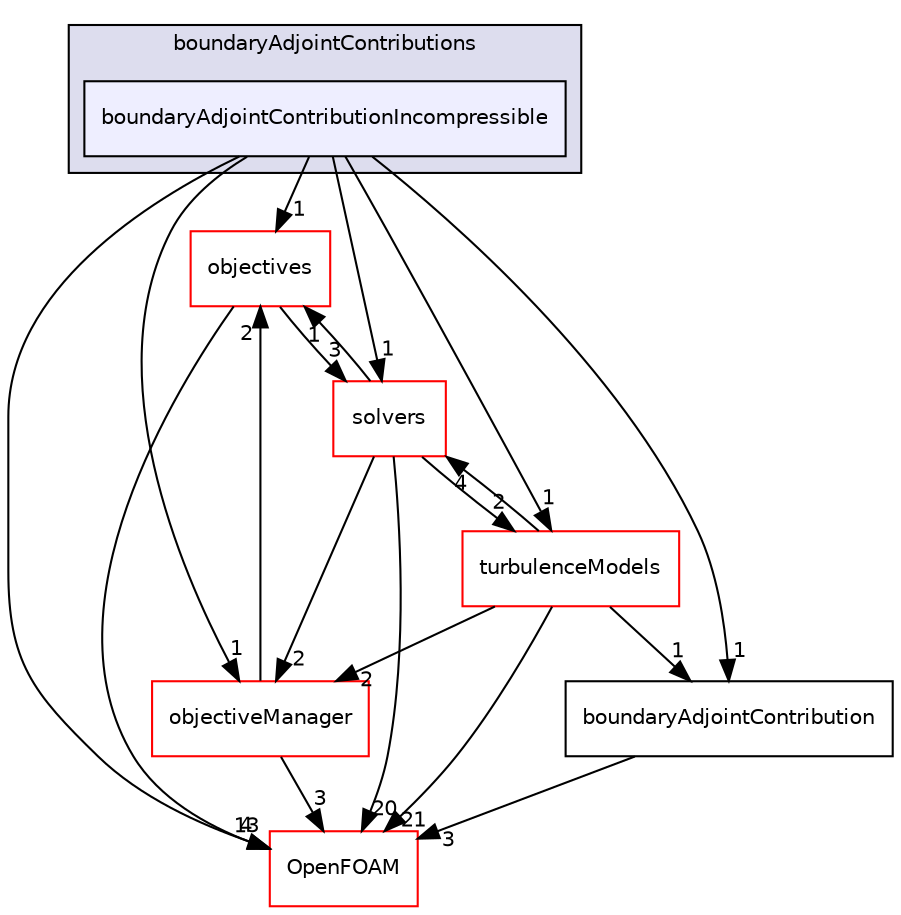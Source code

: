 digraph "src/optimisation/adjointOptimisation/adjoint/boundaryAdjointContributions/boundaryAdjointContributionIncompressible" {
  bgcolor=transparent;
  compound=true
  node [ fontsize="10", fontname="Helvetica"];
  edge [ labelfontsize="10", labelfontname="Helvetica"];
  subgraph clusterdir_3c0395a0b3704d24024ddd387bcbaf66 {
    graph [ bgcolor="#ddddee", pencolor="black", label="boundaryAdjointContributions" fontname="Helvetica", fontsize="10", URL="dir_3c0395a0b3704d24024ddd387bcbaf66.html"]
  dir_9872a92ff1f58c1d1c68d35de5be5d78 [shape=box, label="boundaryAdjointContributionIncompressible", style="filled", fillcolor="#eeeeff", pencolor="black", URL="dir_9872a92ff1f58c1d1c68d35de5be5d78.html"];
  }
  dir_1b1529705a9baeac752d91ac401dda71 [shape=box label="objectives" color="red" URL="dir_1b1529705a9baeac752d91ac401dda71.html"];
  dir_f1ea2e00111d8324be054b4e32e6ee53 [shape=box label="solvers" color="red" URL="dir_f1ea2e00111d8324be054b4e32e6ee53.html"];
  dir_df4d411816fa2103c27e0f87f824bd4d [shape=box label="objectiveManager" color="red" URL="dir_df4d411816fa2103c27e0f87f824bd4d.html"];
  dir_65c5a1cbdce3964d4a2bd5a2c0168e6b [shape=box label="turbulenceModels" color="red" URL="dir_65c5a1cbdce3964d4a2bd5a2c0168e6b.html"];
  dir_c5473ff19b20e6ec4dfe5c310b3778a8 [shape=box label="OpenFOAM" color="red" URL="dir_c5473ff19b20e6ec4dfe5c310b3778a8.html"];
  dir_1ccd8fde3126912887f86bf12bbc609e [shape=box label="boundaryAdjointContribution" URL="dir_1ccd8fde3126912887f86bf12bbc609e.html"];
  dir_1b1529705a9baeac752d91ac401dda71->dir_f1ea2e00111d8324be054b4e32e6ee53 [headlabel="3", labeldistance=1.5 headhref="dir_002825_002894.html"];
  dir_1b1529705a9baeac752d91ac401dda71->dir_c5473ff19b20e6ec4dfe5c310b3778a8 [headlabel="13", labeldistance=1.5 headhref="dir_002825_002151.html"];
  dir_f1ea2e00111d8324be054b4e32e6ee53->dir_1b1529705a9baeac752d91ac401dda71 [headlabel="1", labeldistance=1.5 headhref="dir_002894_002825.html"];
  dir_f1ea2e00111d8324be054b4e32e6ee53->dir_df4d411816fa2103c27e0f87f824bd4d [headlabel="2", labeldistance=1.5 headhref="dir_002894_002822.html"];
  dir_f1ea2e00111d8324be054b4e32e6ee53->dir_65c5a1cbdce3964d4a2bd5a2c0168e6b [headlabel="2", labeldistance=1.5 headhref="dir_002894_000532.html"];
  dir_f1ea2e00111d8324be054b4e32e6ee53->dir_c5473ff19b20e6ec4dfe5c310b3778a8 [headlabel="20", labeldistance=1.5 headhref="dir_002894_002151.html"];
  dir_df4d411816fa2103c27e0f87f824bd4d->dir_1b1529705a9baeac752d91ac401dda71 [headlabel="2", labeldistance=1.5 headhref="dir_002822_002825.html"];
  dir_df4d411816fa2103c27e0f87f824bd4d->dir_c5473ff19b20e6ec4dfe5c310b3778a8 [headlabel="3", labeldistance=1.5 headhref="dir_002822_002151.html"];
  dir_65c5a1cbdce3964d4a2bd5a2c0168e6b->dir_f1ea2e00111d8324be054b4e32e6ee53 [headlabel="4", labeldistance=1.5 headhref="dir_000532_002894.html"];
  dir_65c5a1cbdce3964d4a2bd5a2c0168e6b->dir_df4d411816fa2103c27e0f87f824bd4d [headlabel="2", labeldistance=1.5 headhref="dir_000532_002822.html"];
  dir_65c5a1cbdce3964d4a2bd5a2c0168e6b->dir_c5473ff19b20e6ec4dfe5c310b3778a8 [headlabel="21", labeldistance=1.5 headhref="dir_000532_002151.html"];
  dir_65c5a1cbdce3964d4a2bd5a2c0168e6b->dir_1ccd8fde3126912887f86bf12bbc609e [headlabel="1", labeldistance=1.5 headhref="dir_000532_002795.html"];
  dir_1ccd8fde3126912887f86bf12bbc609e->dir_c5473ff19b20e6ec4dfe5c310b3778a8 [headlabel="3", labeldistance=1.5 headhref="dir_002795_002151.html"];
  dir_9872a92ff1f58c1d1c68d35de5be5d78->dir_1b1529705a9baeac752d91ac401dda71 [headlabel="1", labeldistance=1.5 headhref="dir_002796_002825.html"];
  dir_9872a92ff1f58c1d1c68d35de5be5d78->dir_f1ea2e00111d8324be054b4e32e6ee53 [headlabel="1", labeldistance=1.5 headhref="dir_002796_002894.html"];
  dir_9872a92ff1f58c1d1c68d35de5be5d78->dir_df4d411816fa2103c27e0f87f824bd4d [headlabel="1", labeldistance=1.5 headhref="dir_002796_002822.html"];
  dir_9872a92ff1f58c1d1c68d35de5be5d78->dir_65c5a1cbdce3964d4a2bd5a2c0168e6b [headlabel="1", labeldistance=1.5 headhref="dir_002796_000532.html"];
  dir_9872a92ff1f58c1d1c68d35de5be5d78->dir_c5473ff19b20e6ec4dfe5c310b3778a8 [headlabel="4", labeldistance=1.5 headhref="dir_002796_002151.html"];
  dir_9872a92ff1f58c1d1c68d35de5be5d78->dir_1ccd8fde3126912887f86bf12bbc609e [headlabel="1", labeldistance=1.5 headhref="dir_002796_002795.html"];
}
